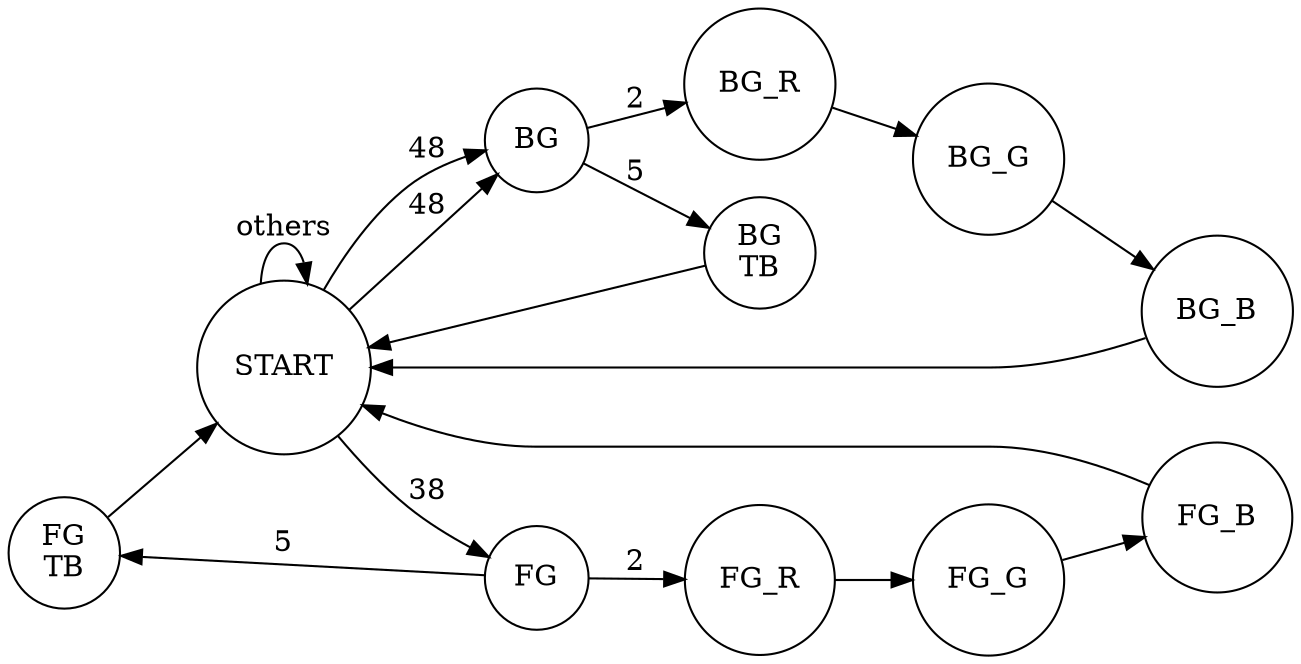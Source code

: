 digraph DFA {   
//	edge[fontname="FangSong"];  
//	node[peripheries=2, fontname="FangSong"];  
//	size="16, 16";  
	rankdir=LR;
	node[shape=circle];  

	FG_TB[label="FG\nTB"];
	BG_TB[label="BG\nTB"];

	START->START[label="others"];
	START->FG[label=38];
	START->BG[label=48];

	FG->FG_R[label=2];
	FG_R->FG_G->FG_B->START;

	FG->FG_TB[label=5];
	FG_TB->START;

	BG->BG_R[label=2];
	BG_R->BG_G->BG_B->START;

	BG->BG_TB[label=5];
	BG_TB->START;

	START->BG[label=48];
}
